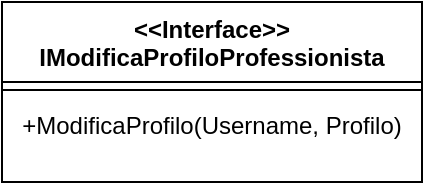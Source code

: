 <mxfile version="21.3.4" type="github">
  <diagram name="Pagina-1" id="_6Il499kz3vRL5eN-WHw">
    <mxGraphModel dx="435" dy="751" grid="1" gridSize="10" guides="1" tooltips="1" connect="1" arrows="1" fold="1" page="1" pageScale="1" pageWidth="827" pageHeight="1169" math="0" shadow="0">
      <root>
        <mxCell id="0" />
        <mxCell id="1" parent="0" />
        <mxCell id="1R08ikdkkG048l9KvgBH-1" value="&lt;div&gt;&amp;lt;&amp;lt;Interface&amp;gt;&amp;gt;&lt;/div&gt;&lt;div&gt;IModificaProfiloProfessionista&lt;br&gt;&lt;/div&gt;" style="swimlane;fontStyle=1;align=center;verticalAlign=top;childLayout=stackLayout;horizontal=1;startSize=40;horizontalStack=0;resizeParent=1;resizeParentMax=0;resizeLast=0;collapsible=1;marginBottom=0;whiteSpace=wrap;html=1;" vertex="1" parent="1">
          <mxGeometry x="120" y="240" width="210" height="90" as="geometry" />
        </mxCell>
        <mxCell id="1R08ikdkkG048l9KvgBH-2" value="" style="line;strokeWidth=1;fillColor=none;align=left;verticalAlign=middle;spacingTop=-1;spacingLeft=3;spacingRight=3;rotatable=0;labelPosition=right;points=[];portConstraint=eastwest;strokeColor=inherit;" vertex="1" parent="1R08ikdkkG048l9KvgBH-1">
          <mxGeometry y="40" width="210" height="8" as="geometry" />
        </mxCell>
        <mxCell id="1R08ikdkkG048l9KvgBH-3" value="+ModificaProfilo(Username, Profilo)" style="text;strokeColor=none;fillColor=none;align=center;verticalAlign=top;spacingLeft=4;spacingRight=4;overflow=hidden;rotatable=0;points=[[0,0.5],[1,0.5]];portConstraint=eastwest;whiteSpace=wrap;html=1;" vertex="1" parent="1R08ikdkkG048l9KvgBH-1">
          <mxGeometry y="48" width="210" height="42" as="geometry" />
        </mxCell>
      </root>
    </mxGraphModel>
  </diagram>
</mxfile>
